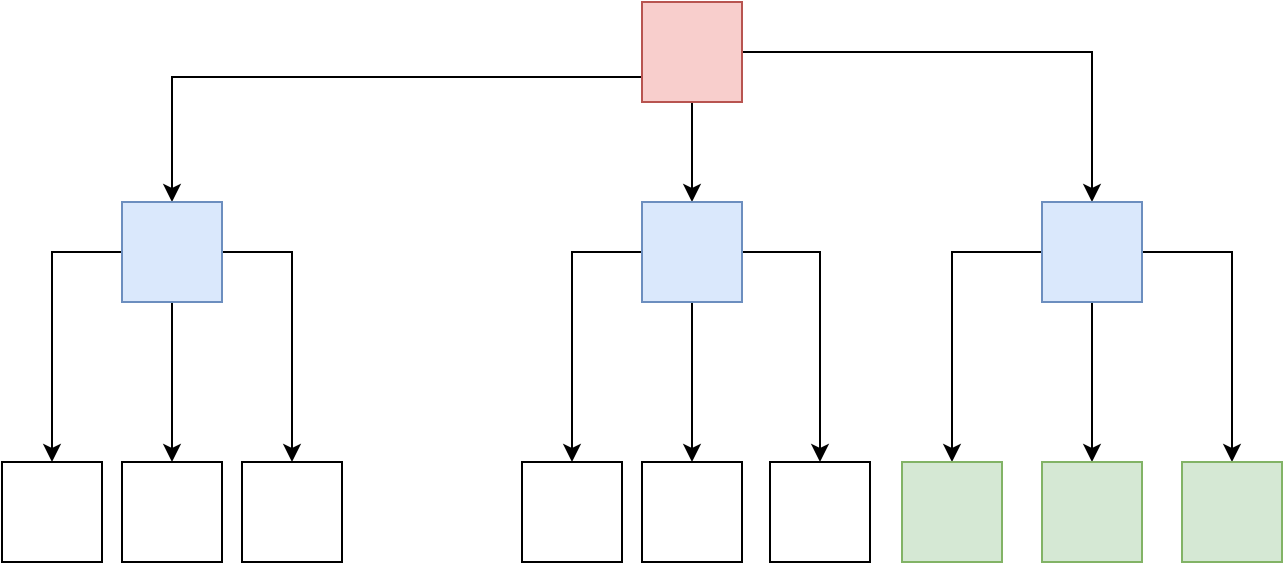 <mxfile version="21.5.2" type="github">
  <diagram name="Página-1" id="EvkeX1G1GPAdFAJ-fbaF">
    <mxGraphModel dx="1428" dy="745" grid="1" gridSize="10" guides="1" tooltips="1" connect="1" arrows="1" fold="1" page="1" pageScale="1" pageWidth="827" pageHeight="1169" math="0" shadow="0">
      <root>
        <mxCell id="0" />
        <mxCell id="1" parent="0" />
        <mxCell id="g6scmtSAy3s_X9ug3b2V-23" style="edgeStyle=orthogonalEdgeStyle;rounded=0;orthogonalLoop=1;jettySize=auto;html=1;exitX=1;exitY=0.5;exitDx=0;exitDy=0;" edge="1" parent="1" source="g6scmtSAy3s_X9ug3b2V-8" target="g6scmtSAy3s_X9ug3b2V-11">
          <mxGeometry relative="1" as="geometry" />
        </mxCell>
        <mxCell id="g6scmtSAy3s_X9ug3b2V-24" style="edgeStyle=orthogonalEdgeStyle;rounded=0;orthogonalLoop=1;jettySize=auto;html=1;exitX=0.5;exitY=1;exitDx=0;exitDy=0;" edge="1" parent="1" source="g6scmtSAy3s_X9ug3b2V-8" target="g6scmtSAy3s_X9ug3b2V-10">
          <mxGeometry relative="1" as="geometry" />
        </mxCell>
        <mxCell id="g6scmtSAy3s_X9ug3b2V-25" style="edgeStyle=orthogonalEdgeStyle;rounded=0;orthogonalLoop=1;jettySize=auto;html=1;exitX=0;exitY=0.75;exitDx=0;exitDy=0;" edge="1" parent="1" source="g6scmtSAy3s_X9ug3b2V-8" target="g6scmtSAy3s_X9ug3b2V-9">
          <mxGeometry relative="1" as="geometry" />
        </mxCell>
        <mxCell id="g6scmtSAy3s_X9ug3b2V-8" value="" style="whiteSpace=wrap;html=1;aspect=fixed;fillColor=#f8cecc;strokeColor=#b85450;" vertex="1" parent="1">
          <mxGeometry x="350" y="30" width="50" height="50" as="geometry" />
        </mxCell>
        <mxCell id="g6scmtSAy3s_X9ug3b2V-26" style="edgeStyle=orthogonalEdgeStyle;rounded=0;orthogonalLoop=1;jettySize=auto;html=1;" edge="1" parent="1" source="g6scmtSAy3s_X9ug3b2V-9" target="g6scmtSAy3s_X9ug3b2V-13">
          <mxGeometry relative="1" as="geometry" />
        </mxCell>
        <mxCell id="g6scmtSAy3s_X9ug3b2V-27" style="edgeStyle=orthogonalEdgeStyle;rounded=0;orthogonalLoop=1;jettySize=auto;html=1;entryX=0.5;entryY=0;entryDx=0;entryDy=0;" edge="1" parent="1" source="g6scmtSAy3s_X9ug3b2V-9" target="g6scmtSAy3s_X9ug3b2V-14">
          <mxGeometry relative="1" as="geometry" />
        </mxCell>
        <mxCell id="g6scmtSAy3s_X9ug3b2V-28" style="edgeStyle=orthogonalEdgeStyle;rounded=0;orthogonalLoop=1;jettySize=auto;html=1;" edge="1" parent="1" source="g6scmtSAy3s_X9ug3b2V-9" target="g6scmtSAy3s_X9ug3b2V-12">
          <mxGeometry relative="1" as="geometry" />
        </mxCell>
        <mxCell id="g6scmtSAy3s_X9ug3b2V-9" value="" style="whiteSpace=wrap;html=1;aspect=fixed;fillColor=#dae8fc;strokeColor=#6c8ebf;" vertex="1" parent="1">
          <mxGeometry x="90" y="130" width="50" height="50" as="geometry" />
        </mxCell>
        <mxCell id="g6scmtSAy3s_X9ug3b2V-32" style="edgeStyle=orthogonalEdgeStyle;rounded=0;orthogonalLoop=1;jettySize=auto;html=1;" edge="1" parent="1" source="g6scmtSAy3s_X9ug3b2V-10" target="g6scmtSAy3s_X9ug3b2V-16">
          <mxGeometry relative="1" as="geometry" />
        </mxCell>
        <mxCell id="g6scmtSAy3s_X9ug3b2V-33" style="edgeStyle=orthogonalEdgeStyle;rounded=0;orthogonalLoop=1;jettySize=auto;html=1;" edge="1" parent="1" source="g6scmtSAy3s_X9ug3b2V-10" target="g6scmtSAy3s_X9ug3b2V-15">
          <mxGeometry relative="1" as="geometry" />
        </mxCell>
        <mxCell id="g6scmtSAy3s_X9ug3b2V-34" style="edgeStyle=orthogonalEdgeStyle;rounded=0;orthogonalLoop=1;jettySize=auto;html=1;" edge="1" parent="1" source="g6scmtSAy3s_X9ug3b2V-10" target="g6scmtSAy3s_X9ug3b2V-17">
          <mxGeometry relative="1" as="geometry" />
        </mxCell>
        <mxCell id="g6scmtSAy3s_X9ug3b2V-10" value="" style="whiteSpace=wrap;html=1;aspect=fixed;fillColor=#dae8fc;strokeColor=#6c8ebf;" vertex="1" parent="1">
          <mxGeometry x="350" y="130" width="50" height="50" as="geometry" />
        </mxCell>
        <mxCell id="g6scmtSAy3s_X9ug3b2V-29" style="edgeStyle=orthogonalEdgeStyle;rounded=0;orthogonalLoop=1;jettySize=auto;html=1;" edge="1" parent="1" source="g6scmtSAy3s_X9ug3b2V-11" target="g6scmtSAy3s_X9ug3b2V-20">
          <mxGeometry relative="1" as="geometry" />
        </mxCell>
        <mxCell id="g6scmtSAy3s_X9ug3b2V-30" style="edgeStyle=orthogonalEdgeStyle;rounded=0;orthogonalLoop=1;jettySize=auto;html=1;" edge="1" parent="1" source="g6scmtSAy3s_X9ug3b2V-11" target="g6scmtSAy3s_X9ug3b2V-19">
          <mxGeometry relative="1" as="geometry" />
        </mxCell>
        <mxCell id="g6scmtSAy3s_X9ug3b2V-31" style="edgeStyle=orthogonalEdgeStyle;rounded=0;orthogonalLoop=1;jettySize=auto;html=1;" edge="1" parent="1" source="g6scmtSAy3s_X9ug3b2V-11" target="g6scmtSAy3s_X9ug3b2V-18">
          <mxGeometry relative="1" as="geometry" />
        </mxCell>
        <mxCell id="g6scmtSAy3s_X9ug3b2V-11" value="" style="whiteSpace=wrap;html=1;aspect=fixed;fillColor=#dae8fc;strokeColor=#6c8ebf;" vertex="1" parent="1">
          <mxGeometry x="550" y="130" width="50" height="50" as="geometry" />
        </mxCell>
        <mxCell id="g6scmtSAy3s_X9ug3b2V-12" value="" style="whiteSpace=wrap;html=1;aspect=fixed;" vertex="1" parent="1">
          <mxGeometry x="30" y="260" width="50" height="50" as="geometry" />
        </mxCell>
        <mxCell id="g6scmtSAy3s_X9ug3b2V-13" value="" style="whiteSpace=wrap;html=1;aspect=fixed;" vertex="1" parent="1">
          <mxGeometry x="90" y="260" width="50" height="50" as="geometry" />
        </mxCell>
        <mxCell id="g6scmtSAy3s_X9ug3b2V-14" value="" style="whiteSpace=wrap;html=1;aspect=fixed;" vertex="1" parent="1">
          <mxGeometry x="150" y="260" width="50" height="50" as="geometry" />
        </mxCell>
        <mxCell id="g6scmtSAy3s_X9ug3b2V-15" value="" style="whiteSpace=wrap;html=1;aspect=fixed;" vertex="1" parent="1">
          <mxGeometry x="290" y="260" width="50" height="50" as="geometry" />
        </mxCell>
        <mxCell id="g6scmtSAy3s_X9ug3b2V-16" value="" style="whiteSpace=wrap;html=1;aspect=fixed;" vertex="1" parent="1">
          <mxGeometry x="350" y="260" width="50" height="50" as="geometry" />
        </mxCell>
        <mxCell id="g6scmtSAy3s_X9ug3b2V-17" value="" style="whiteSpace=wrap;html=1;aspect=fixed;" vertex="1" parent="1">
          <mxGeometry x="414" y="260" width="50" height="50" as="geometry" />
        </mxCell>
        <mxCell id="g6scmtSAy3s_X9ug3b2V-18" value="" style="whiteSpace=wrap;html=1;aspect=fixed;fillColor=#d5e8d4;strokeColor=#82b366;" vertex="1" parent="1">
          <mxGeometry x="480" y="260" width="50" height="50" as="geometry" />
        </mxCell>
        <mxCell id="g6scmtSAy3s_X9ug3b2V-19" value="" style="whiteSpace=wrap;html=1;aspect=fixed;fillColor=#d5e8d4;strokeColor=#82b366;" vertex="1" parent="1">
          <mxGeometry x="550" y="260" width="50" height="50" as="geometry" />
        </mxCell>
        <mxCell id="g6scmtSAy3s_X9ug3b2V-20" value="" style="whiteSpace=wrap;html=1;aspect=fixed;fillColor=#d5e8d4;strokeColor=#82b366;" vertex="1" parent="1">
          <mxGeometry x="620" y="260" width="50" height="50" as="geometry" />
        </mxCell>
      </root>
    </mxGraphModel>
  </diagram>
</mxfile>
